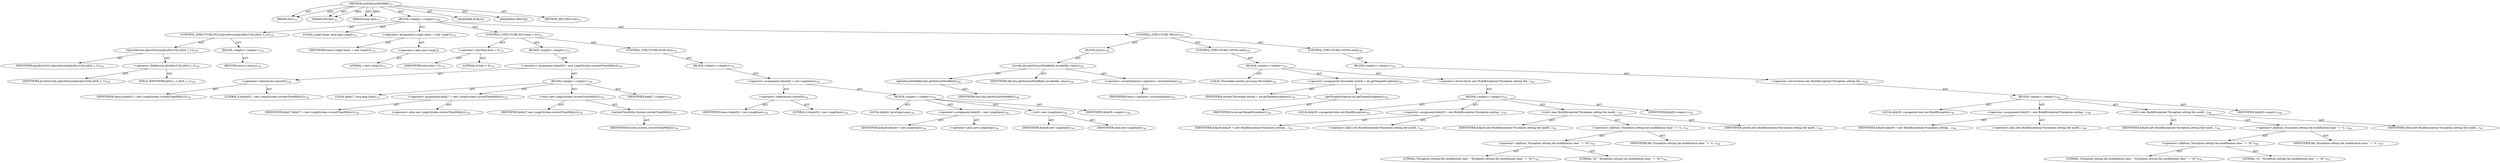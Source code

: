 digraph "setFileLastModified" {  
"111669149714" [label = <(METHOD,setFileLastModified)<SUB>727</SUB>> ]
"115964117007" [label = <(PARAM,this)<SUB>727</SUB>> ]
"115964117093" [label = <(PARAM,File file)<SUB>727</SUB>> ]
"115964117094" [label = <(PARAM,long time)<SUB>727</SUB>> ]
"25769803863" [label = <(BLOCK,&lt;empty&gt;,&lt;empty&gt;)<SUB>728</SUB>> ]
"47244640297" [label = <(CONTROL_STRUCTURE,IF,if (isJavaVersion(JavaEnvUtils.JAVA_1_1)))<SUB>729</SUB>> ]
"30064771340" [label = <(isJavaVersion,isJavaVersion(JavaEnvUtils.JAVA_1_1))<SUB>729</SUB>> ]
"68719477078" [label = <(IDENTIFIER,JavaEnvUtils,isJavaVersion(JavaEnvUtils.JAVA_1_1))<SUB>729</SUB>> ]
"30064771341" [label = <(&lt;operator&gt;.fieldAccess,JavaEnvUtils.JAVA_1_1)<SUB>729</SUB>> ]
"68719477079" [label = <(IDENTIFIER,JavaEnvUtils,isJavaVersion(JavaEnvUtils.JAVA_1_1))<SUB>729</SUB>> ]
"55834574858" [label = <(FIELD_IDENTIFIER,JAVA_1_1,JAVA_1_1)<SUB>729</SUB>> ]
"25769803864" [label = <(BLOCK,&lt;empty&gt;,&lt;empty&gt;)<SUB>729</SUB>> ]
"146028888068" [label = <(RETURN,return;,return;)<SUB>730</SUB>> ]
"94489280561" [label = <(LOCAL,Long[] times: java.lang.Long[])<SUB>732</SUB>> ]
"30064771342" [label = <(&lt;operator&gt;.assignment,Long[] times = new Long[1])<SUB>732</SUB>> ]
"68719477080" [label = <(IDENTIFIER,times,Long[] times = new Long[1])<SUB>732</SUB>> ]
"30064771343" [label = <(&lt;operator&gt;.alloc,new Long[1])> ]
"90194313277" [label = <(LITERAL,1,new Long[1])<SUB>732</SUB>> ]
"47244640298" [label = <(CONTROL_STRUCTURE,IF,if (time &lt; 0))<SUB>733</SUB>> ]
"30064771344" [label = <(&lt;operator&gt;.lessThan,time &lt; 0)<SUB>733</SUB>> ]
"68719477081" [label = <(IDENTIFIER,time,time &lt; 0)<SUB>733</SUB>> ]
"90194313278" [label = <(LITERAL,0,time &lt; 0)<SUB>733</SUB>> ]
"25769803865" [label = <(BLOCK,&lt;empty&gt;,&lt;empty&gt;)<SUB>733</SUB>> ]
"30064771345" [label = <(&lt;operator&gt;.assignment,times[0] = new Long(System.currentTimeMillis()))<SUB>734</SUB>> ]
"30064771346" [label = <(&lt;operator&gt;.indexAccess,times[0])<SUB>734</SUB>> ]
"68719477082" [label = <(IDENTIFIER,times,times[0] = new Long(System.currentTimeMillis()))<SUB>734</SUB>> ]
"90194313279" [label = <(LITERAL,0,times[0] = new Long(System.currentTimeMillis()))<SUB>734</SUB>> ]
"25769803866" [label = <(BLOCK,&lt;empty&gt;,&lt;empty&gt;)<SUB>734</SUB>> ]
"94489280562" [label = <(LOCAL,$obj27: java.lang.Long)<SUB>734</SUB>> ]
"30064771347" [label = <(&lt;operator&gt;.assignment,$obj27 = new Long(System.currentTimeMillis()))<SUB>734</SUB>> ]
"68719477083" [label = <(IDENTIFIER,$obj27,$obj27 = new Long(System.currentTimeMillis()))<SUB>734</SUB>> ]
"30064771348" [label = <(&lt;operator&gt;.alloc,new Long(System.currentTimeMillis()))<SUB>734</SUB>> ]
"30064771349" [label = <(&lt;init&gt;,new Long(System.currentTimeMillis()))<SUB>734</SUB>> ]
"68719477084" [label = <(IDENTIFIER,$obj27,new Long(System.currentTimeMillis()))<SUB>734</SUB>> ]
"30064771350" [label = <(currentTimeMillis,System.currentTimeMillis())<SUB>734</SUB>> ]
"68719477085" [label = <(IDENTIFIER,System,System.currentTimeMillis())<SUB>734</SUB>> ]
"68719477086" [label = <(IDENTIFIER,$obj27,&lt;empty&gt;)<SUB>734</SUB>> ]
"47244640299" [label = <(CONTROL_STRUCTURE,ELSE,else)<SUB>735</SUB>> ]
"25769803867" [label = <(BLOCK,&lt;empty&gt;,&lt;empty&gt;)<SUB>735</SUB>> ]
"30064771351" [label = <(&lt;operator&gt;.assignment,times[0] = new Long(time))<SUB>736</SUB>> ]
"30064771352" [label = <(&lt;operator&gt;.indexAccess,times[0])<SUB>736</SUB>> ]
"68719477087" [label = <(IDENTIFIER,times,times[0] = new Long(time))<SUB>736</SUB>> ]
"90194313280" [label = <(LITERAL,0,times[0] = new Long(time))<SUB>736</SUB>> ]
"25769803868" [label = <(BLOCK,&lt;empty&gt;,&lt;empty&gt;)<SUB>736</SUB>> ]
"94489280563" [label = <(LOCAL,$obj28: java.lang.Long)<SUB>736</SUB>> ]
"30064771353" [label = <(&lt;operator&gt;.assignment,$obj28 = new Long(time))<SUB>736</SUB>> ]
"68719477088" [label = <(IDENTIFIER,$obj28,$obj28 = new Long(time))<SUB>736</SUB>> ]
"30064771354" [label = <(&lt;operator&gt;.alloc,new Long(time))<SUB>736</SUB>> ]
"30064771355" [label = <(&lt;init&gt;,new Long(time))<SUB>736</SUB>> ]
"68719477089" [label = <(IDENTIFIER,$obj28,new Long(time))<SUB>736</SUB>> ]
"68719477090" [label = <(IDENTIFIER,time,new Long(time))<SUB>736</SUB>> ]
"68719477091" [label = <(IDENTIFIER,$obj28,&lt;empty&gt;)<SUB>736</SUB>> ]
"47244640300" [label = <(CONTROL_STRUCTURE,TRY,try)<SUB>739</SUB>> ]
"25769803869" [label = <(BLOCK,try,try)<SUB>739</SUB>> ]
"30064771356" [label = <(invoke,this.getSetLastModified().invoke(file, times))<SUB>740</SUB>> ]
"30064771357" [label = <(getSetLastModified,this.getSetLastModified())<SUB>740</SUB>> ]
"68719476752" [label = <(IDENTIFIER,this,this.getSetLastModified())<SUB>740</SUB>> ]
"68719477092" [label = <(IDENTIFIER,file,this.getSetLastModified().invoke(file, times))<SUB>740</SUB>> ]
"30064771358" [label = <(&lt;operator&gt;.arrayInitializer,&lt;operator&gt;.arrayInitializer)<SUB>740</SUB>> ]
"68719477093" [label = <(IDENTIFIER,times,&lt;operator&gt;.arrayInitializer)<SUB>740</SUB>> ]
"47244640301" [label = <(CONTROL_STRUCTURE,CATCH,catch)<SUB>741</SUB>> ]
"25769803870" [label = <(BLOCK,&lt;empty&gt;,&lt;empty&gt;)<SUB>741</SUB>> ]
"94489280564" [label = <(LOCAL,Throwable nested: java.lang.Throwable)<SUB>742</SUB>> ]
"30064771359" [label = <(&lt;operator&gt;.assignment,Throwable nested = ite.getTargetException())<SUB>742</SUB>> ]
"68719477094" [label = <(IDENTIFIER,nested,Throwable nested = ite.getTargetException())<SUB>742</SUB>> ]
"30064771360" [label = <(getTargetException,ite.getTargetException())<SUB>742</SUB>> ]
"68719477095" [label = <(IDENTIFIER,ite,ite.getTargetException())<SUB>742</SUB>> ]
"30064771361" [label = <(&lt;operator&gt;.throw,throw new BuildException(&quot;Exception setting the...)<SUB>743</SUB>> ]
"25769803871" [label = <(BLOCK,&lt;empty&gt;,&lt;empty&gt;)<SUB>743</SUB>> ]
"94489280565" [label = <(LOCAL,$obj29: org.apache.tools.ant.BuildException)<SUB>743</SUB>> ]
"30064771362" [label = <(&lt;operator&gt;.assignment,$obj29 = new BuildException(&quot;Exception setting ...)<SUB>743</SUB>> ]
"68719477096" [label = <(IDENTIFIER,$obj29,$obj29 = new BuildException(&quot;Exception setting ...)<SUB>743</SUB>> ]
"30064771363" [label = <(&lt;operator&gt;.alloc,new BuildException(&quot;Exception setting the modif...)<SUB>743</SUB>> ]
"30064771364" [label = <(&lt;init&gt;,new BuildException(&quot;Exception setting the modif...)<SUB>743</SUB>> ]
"68719477097" [label = <(IDENTIFIER,$obj29,new BuildException(&quot;Exception setting the modif...)<SUB>743</SUB>> ]
"30064771365" [label = <(&lt;operator&gt;.addition,&quot;Exception setting the modification time &quot; + &quot;o...)<SUB>743</SUB>> ]
"30064771366" [label = <(&lt;operator&gt;.addition,&quot;Exception setting the modification time &quot; + &quot;of &quot;)<SUB>743</SUB>> ]
"90194313281" [label = <(LITERAL,&quot;Exception setting the modification time &quot;,&quot;Exception setting the modification time &quot; + &quot;of &quot;)<SUB>743</SUB>> ]
"90194313282" [label = <(LITERAL,&quot;of &quot;,&quot;Exception setting the modification time &quot; + &quot;of &quot;)<SUB>744</SUB>> ]
"68719477098" [label = <(IDENTIFIER,file,&quot;Exception setting the modification time &quot; + &quot;o...)<SUB>744</SUB>> ]
"68719477099" [label = <(IDENTIFIER,nested,new BuildException(&quot;Exception setting the modif...)<SUB>744</SUB>> ]
"68719477100" [label = <(IDENTIFIER,$obj29,&lt;empty&gt;)<SUB>743</SUB>> ]
"47244640302" [label = <(CONTROL_STRUCTURE,CATCH,catch)<SUB>745</SUB>> ]
"25769803872" [label = <(BLOCK,&lt;empty&gt;,&lt;empty&gt;)<SUB>745</SUB>> ]
"30064771367" [label = <(&lt;operator&gt;.throw,throw new BuildException(&quot;Exception setting the...)<SUB>746</SUB>> ]
"25769803873" [label = <(BLOCK,&lt;empty&gt;,&lt;empty&gt;)<SUB>746</SUB>> ]
"94489280566" [label = <(LOCAL,$obj30: org.apache.tools.ant.BuildException)<SUB>746</SUB>> ]
"30064771368" [label = <(&lt;operator&gt;.assignment,$obj30 = new BuildException(&quot;Exception setting ...)<SUB>746</SUB>> ]
"68719477101" [label = <(IDENTIFIER,$obj30,$obj30 = new BuildException(&quot;Exception setting ...)<SUB>746</SUB>> ]
"30064771369" [label = <(&lt;operator&gt;.alloc,new BuildException(&quot;Exception setting the modif...)<SUB>746</SUB>> ]
"30064771370" [label = <(&lt;init&gt;,new BuildException(&quot;Exception setting the modif...)<SUB>746</SUB>> ]
"68719477102" [label = <(IDENTIFIER,$obj30,new BuildException(&quot;Exception setting the modif...)<SUB>746</SUB>> ]
"30064771371" [label = <(&lt;operator&gt;.addition,&quot;Exception setting the modification time &quot; + &quot;o...)<SUB>746</SUB>> ]
"30064771372" [label = <(&lt;operator&gt;.addition,&quot;Exception setting the modification time &quot; + &quot;of &quot;)<SUB>746</SUB>> ]
"90194313283" [label = <(LITERAL,&quot;Exception setting the modification time &quot;,&quot;Exception setting the modification time &quot; + &quot;of &quot;)<SUB>746</SUB>> ]
"90194313284" [label = <(LITERAL,&quot;of &quot;,&quot;Exception setting the modification time &quot; + &quot;of &quot;)<SUB>747</SUB>> ]
"68719477103" [label = <(IDENTIFIER,file,&quot;Exception setting the modification time &quot; + &quot;o...)<SUB>747</SUB>> ]
"68719477104" [label = <(IDENTIFIER,other,new BuildException(&quot;Exception setting the modif...)<SUB>747</SUB>> ]
"68719477105" [label = <(IDENTIFIER,$obj30,&lt;empty&gt;)<SUB>746</SUB>> ]
"133143986228" [label = <(MODIFIER,PUBLIC)> ]
"133143986229" [label = <(MODIFIER,VIRTUAL)> ]
"128849018898" [label = <(METHOD_RETURN,void)<SUB>727</SUB>> ]
  "111669149714" -> "115964117007"  [ label = "AST: "] 
  "111669149714" -> "115964117093"  [ label = "AST: "] 
  "111669149714" -> "115964117094"  [ label = "AST: "] 
  "111669149714" -> "25769803863"  [ label = "AST: "] 
  "111669149714" -> "133143986228"  [ label = "AST: "] 
  "111669149714" -> "133143986229"  [ label = "AST: "] 
  "111669149714" -> "128849018898"  [ label = "AST: "] 
  "25769803863" -> "47244640297"  [ label = "AST: "] 
  "25769803863" -> "94489280561"  [ label = "AST: "] 
  "25769803863" -> "30064771342"  [ label = "AST: "] 
  "25769803863" -> "47244640298"  [ label = "AST: "] 
  "25769803863" -> "47244640300"  [ label = "AST: "] 
  "47244640297" -> "30064771340"  [ label = "AST: "] 
  "47244640297" -> "25769803864"  [ label = "AST: "] 
  "30064771340" -> "68719477078"  [ label = "AST: "] 
  "30064771340" -> "30064771341"  [ label = "AST: "] 
  "30064771341" -> "68719477079"  [ label = "AST: "] 
  "30064771341" -> "55834574858"  [ label = "AST: "] 
  "25769803864" -> "146028888068"  [ label = "AST: "] 
  "30064771342" -> "68719477080"  [ label = "AST: "] 
  "30064771342" -> "30064771343"  [ label = "AST: "] 
  "30064771343" -> "90194313277"  [ label = "AST: "] 
  "47244640298" -> "30064771344"  [ label = "AST: "] 
  "47244640298" -> "25769803865"  [ label = "AST: "] 
  "47244640298" -> "47244640299"  [ label = "AST: "] 
  "30064771344" -> "68719477081"  [ label = "AST: "] 
  "30064771344" -> "90194313278"  [ label = "AST: "] 
  "25769803865" -> "30064771345"  [ label = "AST: "] 
  "30064771345" -> "30064771346"  [ label = "AST: "] 
  "30064771345" -> "25769803866"  [ label = "AST: "] 
  "30064771346" -> "68719477082"  [ label = "AST: "] 
  "30064771346" -> "90194313279"  [ label = "AST: "] 
  "25769803866" -> "94489280562"  [ label = "AST: "] 
  "25769803866" -> "30064771347"  [ label = "AST: "] 
  "25769803866" -> "30064771349"  [ label = "AST: "] 
  "25769803866" -> "68719477086"  [ label = "AST: "] 
  "30064771347" -> "68719477083"  [ label = "AST: "] 
  "30064771347" -> "30064771348"  [ label = "AST: "] 
  "30064771349" -> "68719477084"  [ label = "AST: "] 
  "30064771349" -> "30064771350"  [ label = "AST: "] 
  "30064771350" -> "68719477085"  [ label = "AST: "] 
  "47244640299" -> "25769803867"  [ label = "AST: "] 
  "25769803867" -> "30064771351"  [ label = "AST: "] 
  "30064771351" -> "30064771352"  [ label = "AST: "] 
  "30064771351" -> "25769803868"  [ label = "AST: "] 
  "30064771352" -> "68719477087"  [ label = "AST: "] 
  "30064771352" -> "90194313280"  [ label = "AST: "] 
  "25769803868" -> "94489280563"  [ label = "AST: "] 
  "25769803868" -> "30064771353"  [ label = "AST: "] 
  "25769803868" -> "30064771355"  [ label = "AST: "] 
  "25769803868" -> "68719477091"  [ label = "AST: "] 
  "30064771353" -> "68719477088"  [ label = "AST: "] 
  "30064771353" -> "30064771354"  [ label = "AST: "] 
  "30064771355" -> "68719477089"  [ label = "AST: "] 
  "30064771355" -> "68719477090"  [ label = "AST: "] 
  "47244640300" -> "25769803869"  [ label = "AST: "] 
  "47244640300" -> "47244640301"  [ label = "AST: "] 
  "47244640300" -> "47244640302"  [ label = "AST: "] 
  "25769803869" -> "30064771356"  [ label = "AST: "] 
  "30064771356" -> "30064771357"  [ label = "AST: "] 
  "30064771356" -> "68719477092"  [ label = "AST: "] 
  "30064771356" -> "30064771358"  [ label = "AST: "] 
  "30064771357" -> "68719476752"  [ label = "AST: "] 
  "30064771358" -> "68719477093"  [ label = "AST: "] 
  "47244640301" -> "25769803870"  [ label = "AST: "] 
  "25769803870" -> "94489280564"  [ label = "AST: "] 
  "25769803870" -> "30064771359"  [ label = "AST: "] 
  "25769803870" -> "30064771361"  [ label = "AST: "] 
  "30064771359" -> "68719477094"  [ label = "AST: "] 
  "30064771359" -> "30064771360"  [ label = "AST: "] 
  "30064771360" -> "68719477095"  [ label = "AST: "] 
  "30064771361" -> "25769803871"  [ label = "AST: "] 
  "25769803871" -> "94489280565"  [ label = "AST: "] 
  "25769803871" -> "30064771362"  [ label = "AST: "] 
  "25769803871" -> "30064771364"  [ label = "AST: "] 
  "25769803871" -> "68719477100"  [ label = "AST: "] 
  "30064771362" -> "68719477096"  [ label = "AST: "] 
  "30064771362" -> "30064771363"  [ label = "AST: "] 
  "30064771364" -> "68719477097"  [ label = "AST: "] 
  "30064771364" -> "30064771365"  [ label = "AST: "] 
  "30064771364" -> "68719477099"  [ label = "AST: "] 
  "30064771365" -> "30064771366"  [ label = "AST: "] 
  "30064771365" -> "68719477098"  [ label = "AST: "] 
  "30064771366" -> "90194313281"  [ label = "AST: "] 
  "30064771366" -> "90194313282"  [ label = "AST: "] 
  "47244640302" -> "25769803872"  [ label = "AST: "] 
  "25769803872" -> "30064771367"  [ label = "AST: "] 
  "30064771367" -> "25769803873"  [ label = "AST: "] 
  "25769803873" -> "94489280566"  [ label = "AST: "] 
  "25769803873" -> "30064771368"  [ label = "AST: "] 
  "25769803873" -> "30064771370"  [ label = "AST: "] 
  "25769803873" -> "68719477105"  [ label = "AST: "] 
  "30064771368" -> "68719477101"  [ label = "AST: "] 
  "30064771368" -> "30064771369"  [ label = "AST: "] 
  "30064771370" -> "68719477102"  [ label = "AST: "] 
  "30064771370" -> "30064771371"  [ label = "AST: "] 
  "30064771370" -> "68719477104"  [ label = "AST: "] 
  "30064771371" -> "30064771372"  [ label = "AST: "] 
  "30064771371" -> "68719477103"  [ label = "AST: "] 
  "30064771372" -> "90194313283"  [ label = "AST: "] 
  "30064771372" -> "90194313284"  [ label = "AST: "] 
  "111669149714" -> "115964117007"  [ label = "DDG: "] 
  "111669149714" -> "115964117093"  [ label = "DDG: "] 
  "111669149714" -> "115964117094"  [ label = "DDG: "] 
}
